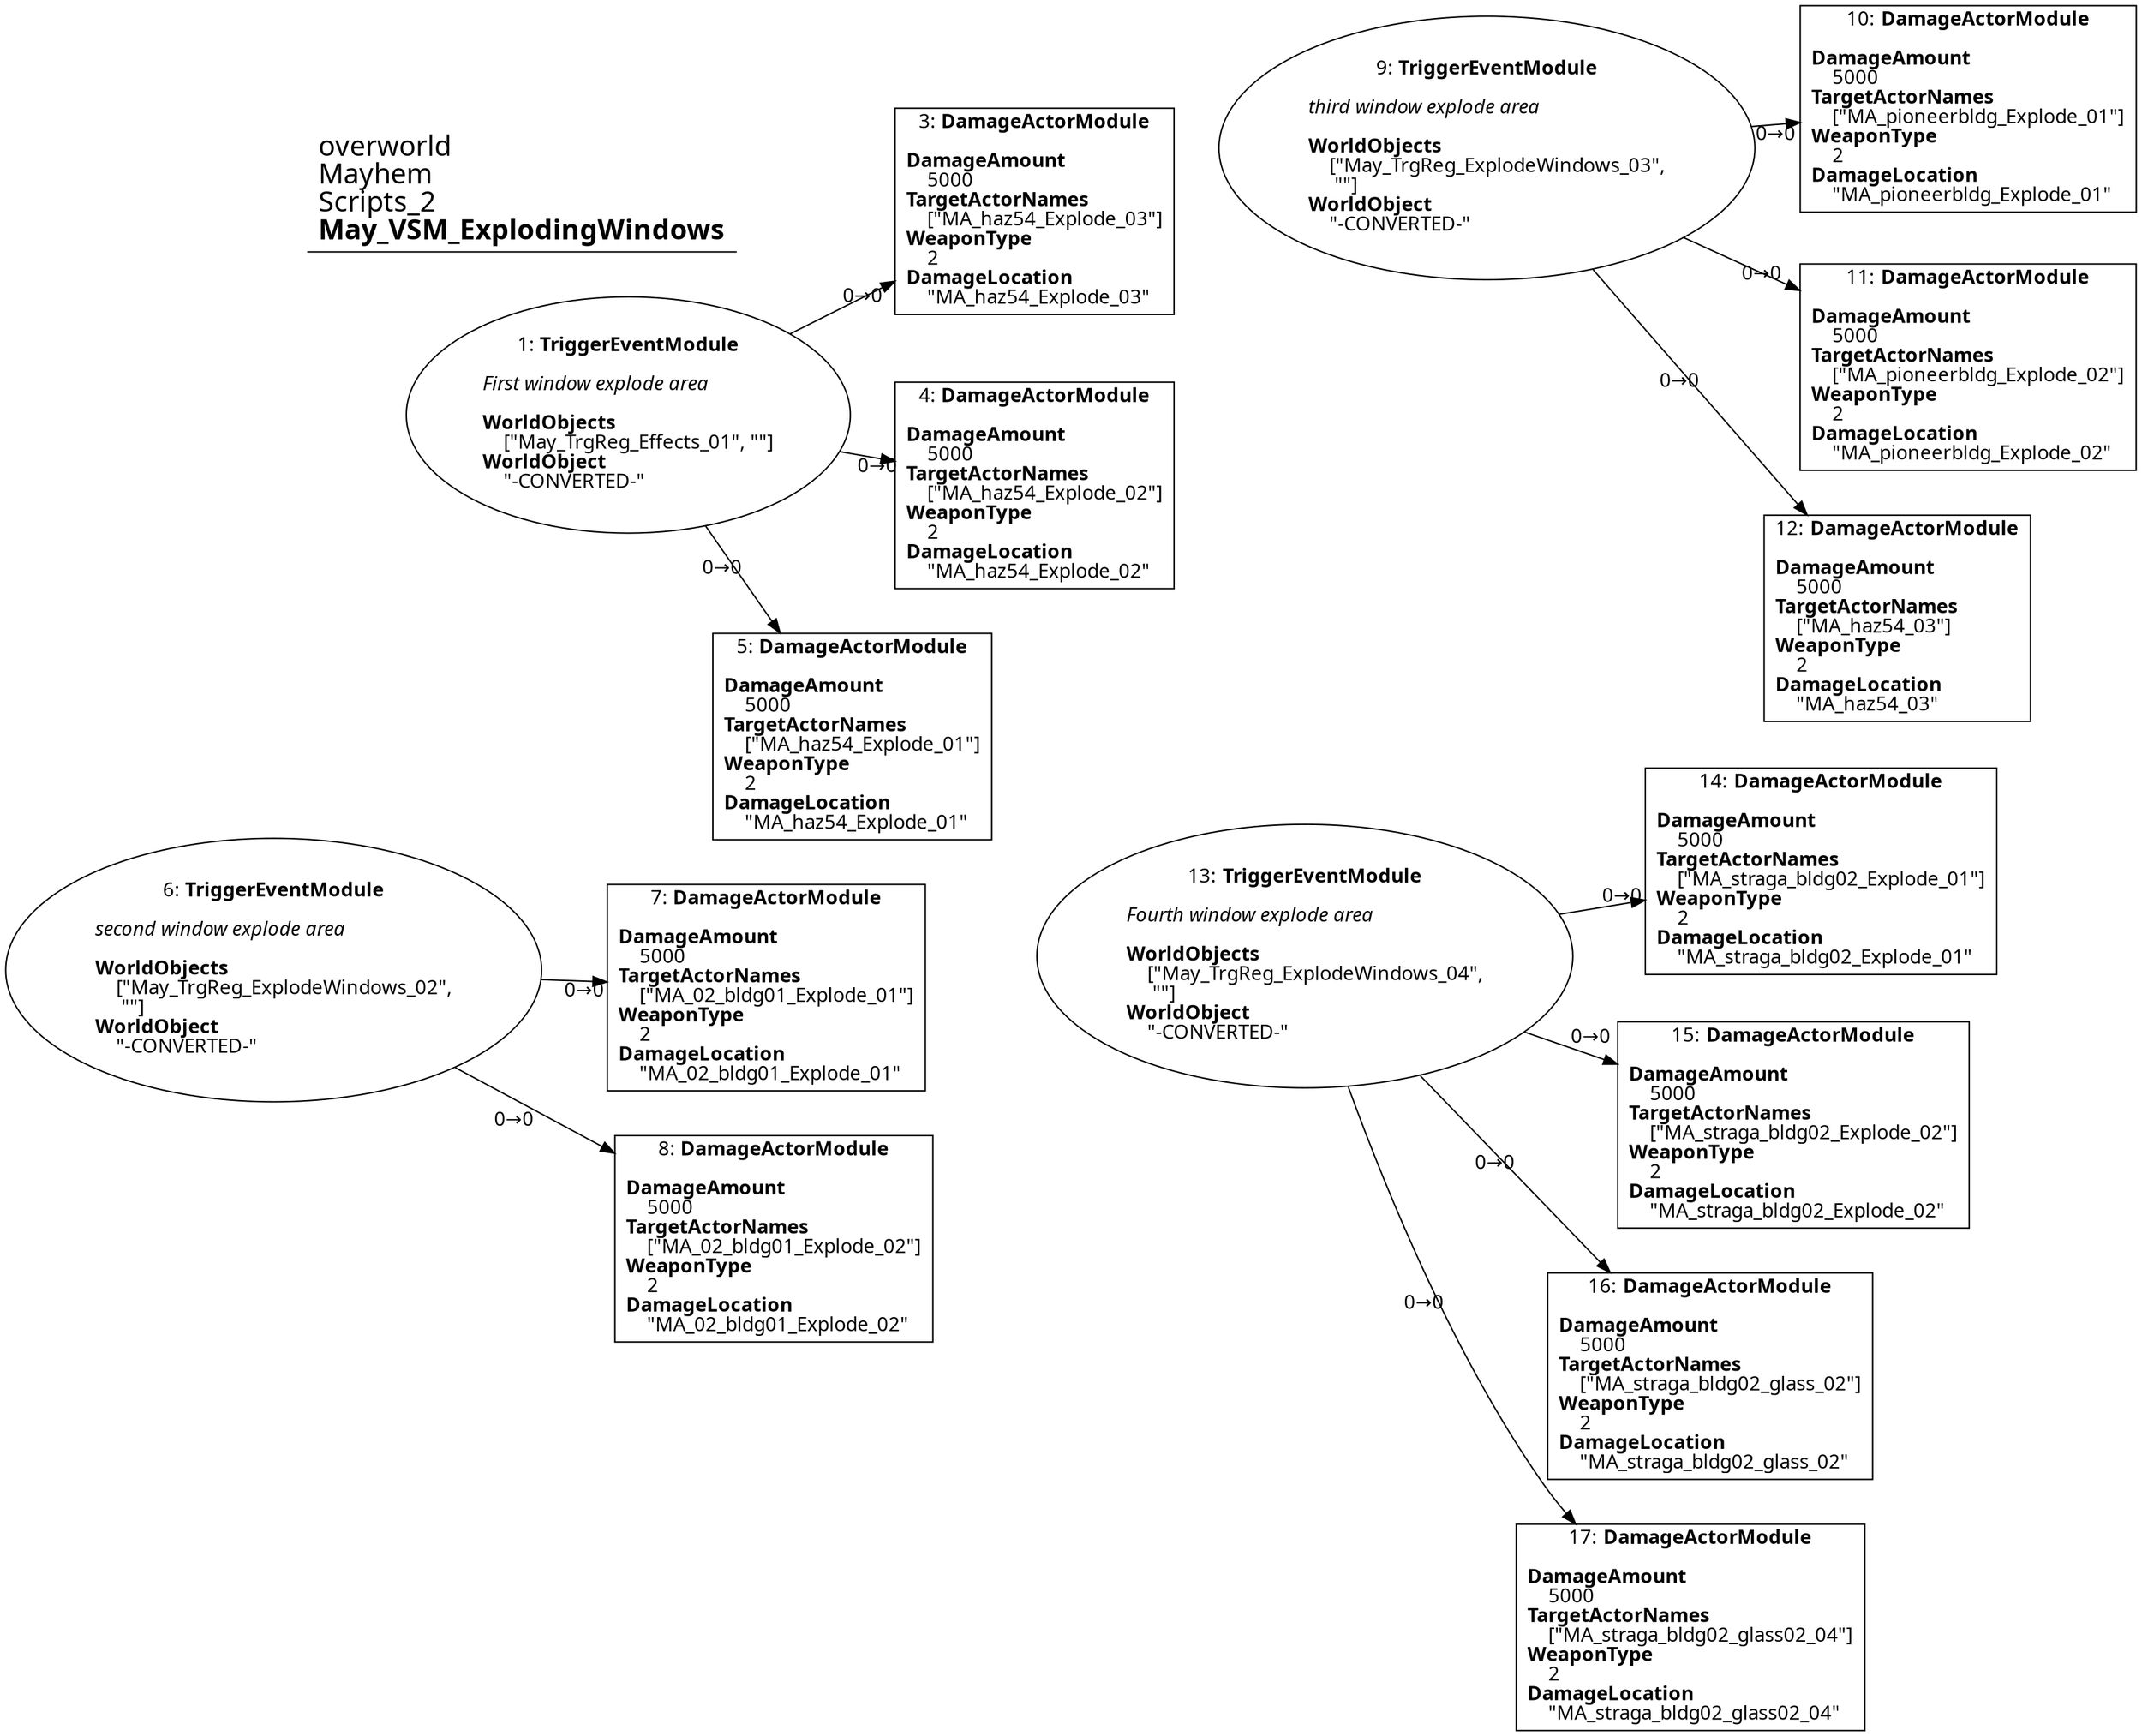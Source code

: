 digraph {
    layout = fdp;
    overlap = prism;
    sep = "+16";
    splines = spline;

    node [ shape = box ];

    graph [ fontname = "Segoe UI" ];
    node [ fontname = "Segoe UI" ];
    edge [ fontname = "Segoe UI" ];

    1 [ label = <1: <b>TriggerEventModule</b><br/><br/><i>First window explode area<br align="left"/></i><br align="left"/><b>WorldObjects</b><br align="left"/>    [&quot;May_TrgReg_Effects_01&quot;, &quot;&quot;]<br align="left"/><b>WorldObject</b><br align="left"/>    &quot;-CONVERTED-&quot;<br align="left"/>> ];
    1 [ shape = oval ]
    1 [ pos = "0.2,-0.16800001!" ];
    1 -> 3 [ label = "0→0" ];
    1 -> 4 [ label = "0→0" ];
    1 -> 5 [ label = "0→0" ];

    3 [ label = <3: <b>DamageActorModule</b><br/><br/><b>DamageAmount</b><br align="left"/>    5000<br align="left"/><b>TargetActorNames</b><br align="left"/>    [&quot;MA_haz54_Explode_03&quot;]<br align="left"/><b>WeaponType</b><br align="left"/>    2<br align="left"/><b>DamageLocation</b><br align="left"/>    &quot;MA_haz54_Explode_03&quot;<br align="left"/>> ];
    3 [ pos = "0.50600004,-0.16800001!" ];

    4 [ label = <4: <b>DamageActorModule</b><br/><br/><b>DamageAmount</b><br align="left"/>    5000<br align="left"/><b>TargetActorNames</b><br align="left"/>    [&quot;MA_haz54_Explode_02&quot;]<br align="left"/><b>WeaponType</b><br align="left"/>    2<br align="left"/><b>DamageLocation</b><br align="left"/>    &quot;MA_haz54_Explode_02&quot;<br align="left"/>> ];
    4 [ pos = "0.505,-0.294!" ];

    5 [ label = <5: <b>DamageActorModule</b><br/><br/><b>DamageAmount</b><br align="left"/>    5000<br align="left"/><b>TargetActorNames</b><br align="left"/>    [&quot;MA_haz54_Explode_01&quot;]<br align="left"/><b>WeaponType</b><br align="left"/>    2<br align="left"/><b>DamageLocation</b><br align="left"/>    &quot;MA_haz54_Explode_01&quot;<br align="left"/>> ];
    5 [ pos = "0.50100005,-0.423!" ];

    6 [ label = <6: <b>TriggerEventModule</b><br/><br/><i>second window explode area<br align="left"/></i><br align="left"/><b>WorldObjects</b><br align="left"/>    [&quot;May_TrgReg_ExplodeWindows_02&quot;,<br align="left"/>     &quot;&quot;]<br align="left"/><b>WorldObject</b><br align="left"/>    &quot;-CONVERTED-&quot;<br align="left"/>> ];
    6 [ shape = oval ]
    6 [ pos = "0.21400002,-0.58000004!" ];
    6 -> 7 [ label = "0→0" ];
    6 -> 8 [ label = "0→0" ];

    7 [ label = <7: <b>DamageActorModule</b><br/><br/><b>DamageAmount</b><br align="left"/>    5000<br align="left"/><b>TargetActorNames</b><br align="left"/>    [&quot;MA_02_bldg01_Explode_01&quot;]<br align="left"/><b>WeaponType</b><br align="left"/>    2<br align="left"/><b>DamageLocation</b><br align="left"/>    &quot;MA_02_bldg01_Explode_01&quot;<br align="left"/>> ];
    7 [ pos = "0.49600002,-0.58000004!" ];

    8 [ label = <8: <b>DamageActorModule</b><br/><br/><b>DamageAmount</b><br align="left"/>    5000<br align="left"/><b>TargetActorNames</b><br align="left"/>    [&quot;MA_02_bldg01_Explode_02&quot;]<br align="left"/><b>WeaponType</b><br align="left"/>    2<br align="left"/><b>DamageLocation</b><br align="left"/>    &quot;MA_02_bldg01_Explode_02&quot;<br align="left"/>> ];
    8 [ pos = "0.499,-0.717!" ];

    9 [ label = <9: <b>TriggerEventModule</b><br/><br/><i>third window explode area<br align="left"/></i><br align="left"/><b>WorldObjects</b><br align="left"/>    [&quot;May_TrgReg_ExplodeWindows_03&quot;,<br align="left"/>     &quot;&quot;]<br align="left"/><b>WorldObject</b><br align="left"/>    &quot;-CONVERTED-&quot;<br align="left"/>> ];
    9 [ shape = oval ]
    9 [ pos = "0.72200006,-0.16700001!" ];
    9 -> 10 [ label = "0→0" ];
    9 -> 11 [ label = "0→0" ];
    9 -> 12 [ label = "0→0" ];

    10 [ label = <10: <b>DamageActorModule</b><br/><br/><b>DamageAmount</b><br align="left"/>    5000<br align="left"/><b>TargetActorNames</b><br align="left"/>    [&quot;MA_pioneerbldg_Explode_01&quot;]<br align="left"/><b>WeaponType</b><br align="left"/>    2<br align="left"/><b>DamageLocation</b><br align="left"/>    &quot;MA_pioneerbldg_Explode_01&quot;<br align="left"/>> ];
    10 [ pos = "1.0040001,-0.16700001!" ];

    11 [ label = <11: <b>DamageActorModule</b><br/><br/><b>DamageAmount</b><br align="left"/>    5000<br align="left"/><b>TargetActorNames</b><br align="left"/>    [&quot;MA_pioneerbldg_Explode_02&quot;]<br align="left"/><b>WeaponType</b><br align="left"/>    2<br align="left"/><b>DamageLocation</b><br align="left"/>    &quot;MA_pioneerbldg_Explode_02&quot;<br align="left"/>> ];
    11 [ pos = "1.0070001,-0.303!" ];

    12 [ label = <12: <b>DamageActorModule</b><br/><br/><b>DamageAmount</b><br align="left"/>    5000<br align="left"/><b>TargetActorNames</b><br align="left"/>    [&quot;MA_haz54_03&quot;]<br align="left"/><b>WeaponType</b><br align="left"/>    2<br align="left"/><b>DamageLocation</b><br align="left"/>    &quot;MA_haz54_03&quot;<br align="left"/>> ];
    12 [ pos = "1.006,-0.43500003!" ];

    13 [ label = <13: <b>TriggerEventModule</b><br/><br/><i>Fourth window explode area<br align="left"/></i><br align="left"/><b>WorldObjects</b><br align="left"/>    [&quot;May_TrgReg_ExplodeWindows_04&quot;,<br align="left"/>     &quot;&quot;]<br align="left"/><b>WorldObject</b><br align="left"/>    &quot;-CONVERTED-&quot;<br align="left"/>> ];
    13 [ shape = oval ]
    13 [ pos = "0.72200006,-0.58000004!" ];
    13 -> 14 [ label = "0→0" ];
    13 -> 15 [ label = "0→0" ];
    13 -> 16 [ label = "0→0" ];
    13 -> 17 [ label = "0→0" ];

    14 [ label = <14: <b>DamageActorModule</b><br/><br/><b>DamageAmount</b><br align="left"/>    5000<br align="left"/><b>TargetActorNames</b><br align="left"/>    [&quot;MA_straga_bldg02_Explode_01&quot;]<br align="left"/><b>WeaponType</b><br align="left"/>    2<br align="left"/><b>DamageLocation</b><br align="left"/>    &quot;MA_straga_bldg02_Explode_01&quot;<br align="left"/>> ];
    14 [ pos = "1.0040001,-0.58000004!" ];

    15 [ label = <15: <b>DamageActorModule</b><br/><br/><b>DamageAmount</b><br align="left"/>    5000<br align="left"/><b>TargetActorNames</b><br align="left"/>    [&quot;MA_straga_bldg02_Explode_02&quot;]<br align="left"/><b>WeaponType</b><br align="left"/>    2<br align="left"/><b>DamageLocation</b><br align="left"/>    &quot;MA_straga_bldg02_Explode_02&quot;<br align="left"/>> ];
    15 [ pos = "1.0070001,-0.716!" ];

    16 [ label = <16: <b>DamageActorModule</b><br/><br/><b>DamageAmount</b><br align="left"/>    5000<br align="left"/><b>TargetActorNames</b><br align="left"/>    [&quot;MA_straga_bldg02_glass_02&quot;]<br align="left"/><b>WeaponType</b><br align="left"/>    2<br align="left"/><b>DamageLocation</b><br align="left"/>    &quot;MA_straga_bldg02_glass_02&quot;<br align="left"/>> ];
    16 [ pos = "1.006,-0.84800005!" ];

    17 [ label = <17: <b>DamageActorModule</b><br/><br/><b>DamageAmount</b><br align="left"/>    5000<br align="left"/><b>TargetActorNames</b><br align="left"/>    [&quot;MA_straga_bldg02_glass02_04&quot;]<br align="left"/><b>WeaponType</b><br align="left"/>    2<br align="left"/><b>DamageLocation</b><br align="left"/>    &quot;MA_straga_bldg02_glass02_04&quot;<br align="left"/>> ];
    17 [ pos = "1.006,-0.984!" ];

    title [ pos = "0.19900002,-0.16600001!" ];
    title [ shape = underline ];
    title [ label = <<font point-size="20">overworld<br align="left"/>Mayhem<br align="left"/>Scripts_2<br align="left"/><b>May_VSM_ExplodingWindows</b><br align="left"/></font>> ];
}
